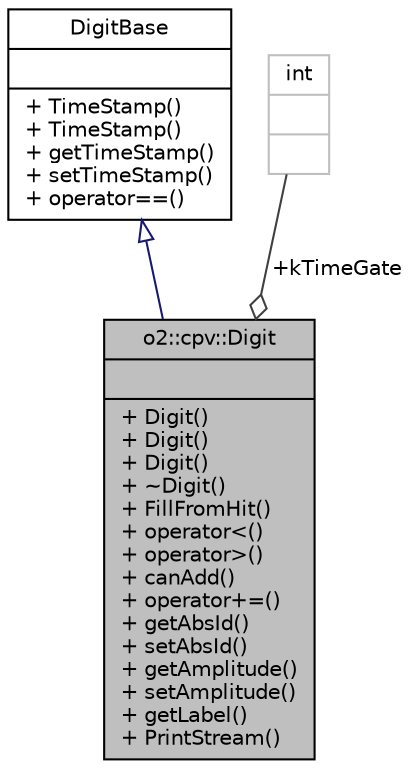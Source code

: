 digraph "o2::cpv::Digit"
{
 // INTERACTIVE_SVG=YES
  bgcolor="transparent";
  edge [fontname="Helvetica",fontsize="10",labelfontname="Helvetica",labelfontsize="10"];
  node [fontname="Helvetica",fontsize="10",shape=record];
  Node2 [label="{o2::cpv::Digit\n||+ Digit()\l+ Digit()\l+ Digit()\l+ ~Digit()\l+ FillFromHit()\l+ operator\<()\l+ operator\>()\l+ canAdd()\l+ operator+=()\l+ getAbsId()\l+ setAbsId()\l+ getAmplitude()\l+ setAmplitude()\l+ getLabel()\l+ PrintStream()\l}",height=0.2,width=0.4,color="black", fillcolor="grey75", style="filled", fontcolor="black"];
  Node3 -> Node2 [dir="back",color="midnightblue",fontsize="10",style="solid",arrowtail="onormal",fontname="Helvetica"];
  Node3 [label="{DigitBase\n||+ TimeStamp()\l+ TimeStamp()\l+ getTimeStamp()\l+ setTimeStamp()\l+ operator==()\l}",height=0.2,width=0.4,color="black",URL="$d0/d94/classo2_1_1dataformats_1_1TimeStamp.html"];
  Node4 -> Node2 [color="grey25",fontsize="10",style="solid",label=" +kTimeGate" ,arrowhead="odiamond",fontname="Helvetica"];
  Node4 [label="{int\n||}",height=0.2,width=0.4,color="grey75"];
}
